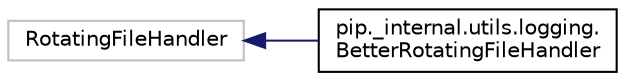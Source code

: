 digraph "Graphical Class Hierarchy"
{
  edge [fontname="Helvetica",fontsize="10",labelfontname="Helvetica",labelfontsize="10"];
  node [fontname="Helvetica",fontsize="10",shape=record];
  rankdir="LR";
  Node90 [label="RotatingFileHandler",height=0.2,width=0.4,color="grey75", fillcolor="white", style="filled"];
  Node90 -> Node0 [dir="back",color="midnightblue",fontsize="10",style="solid",fontname="Helvetica"];
  Node0 [label="pip._internal.utils.logging.\lBetterRotatingFileHandler",height=0.2,width=0.4,color="black", fillcolor="white", style="filled",URL="$classpip_1_1__internal_1_1utils_1_1logging_1_1_better_rotating_file_handler.html"];
}
